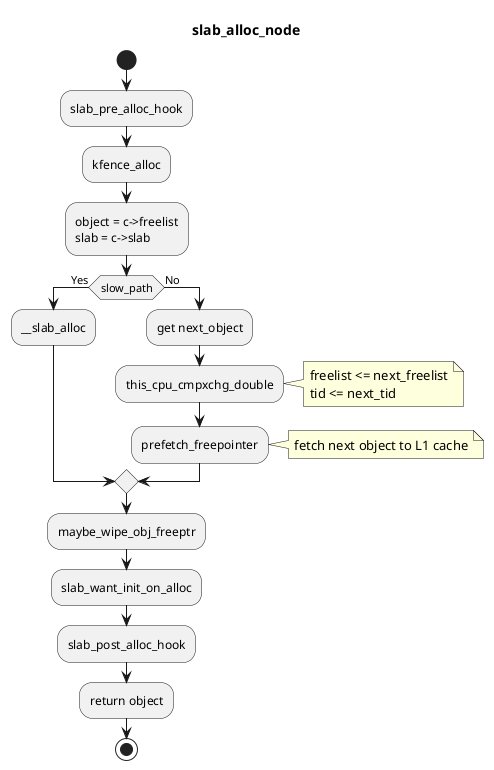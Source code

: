 @startuml
title slab_alloc_node

start
:slab_pre_alloc_hook;
:kfence_alloc;
:object = c->freelist
slab = c->slab;
if (slow_path) then (Yes)
:__slab_alloc;
else (No)
:get next_object;
:this_cpu_cmpxchg_double;
note right
freelist <= next_freelist
tid <= next_tid
end note
:prefetch_freepointer;
note right:fetch next object to L1 cache
endif
:maybe_wipe_obj_freeptr;
:slab_want_init_on_alloc;
:slab_post_alloc_hook;
:return object;
stop

@enduml